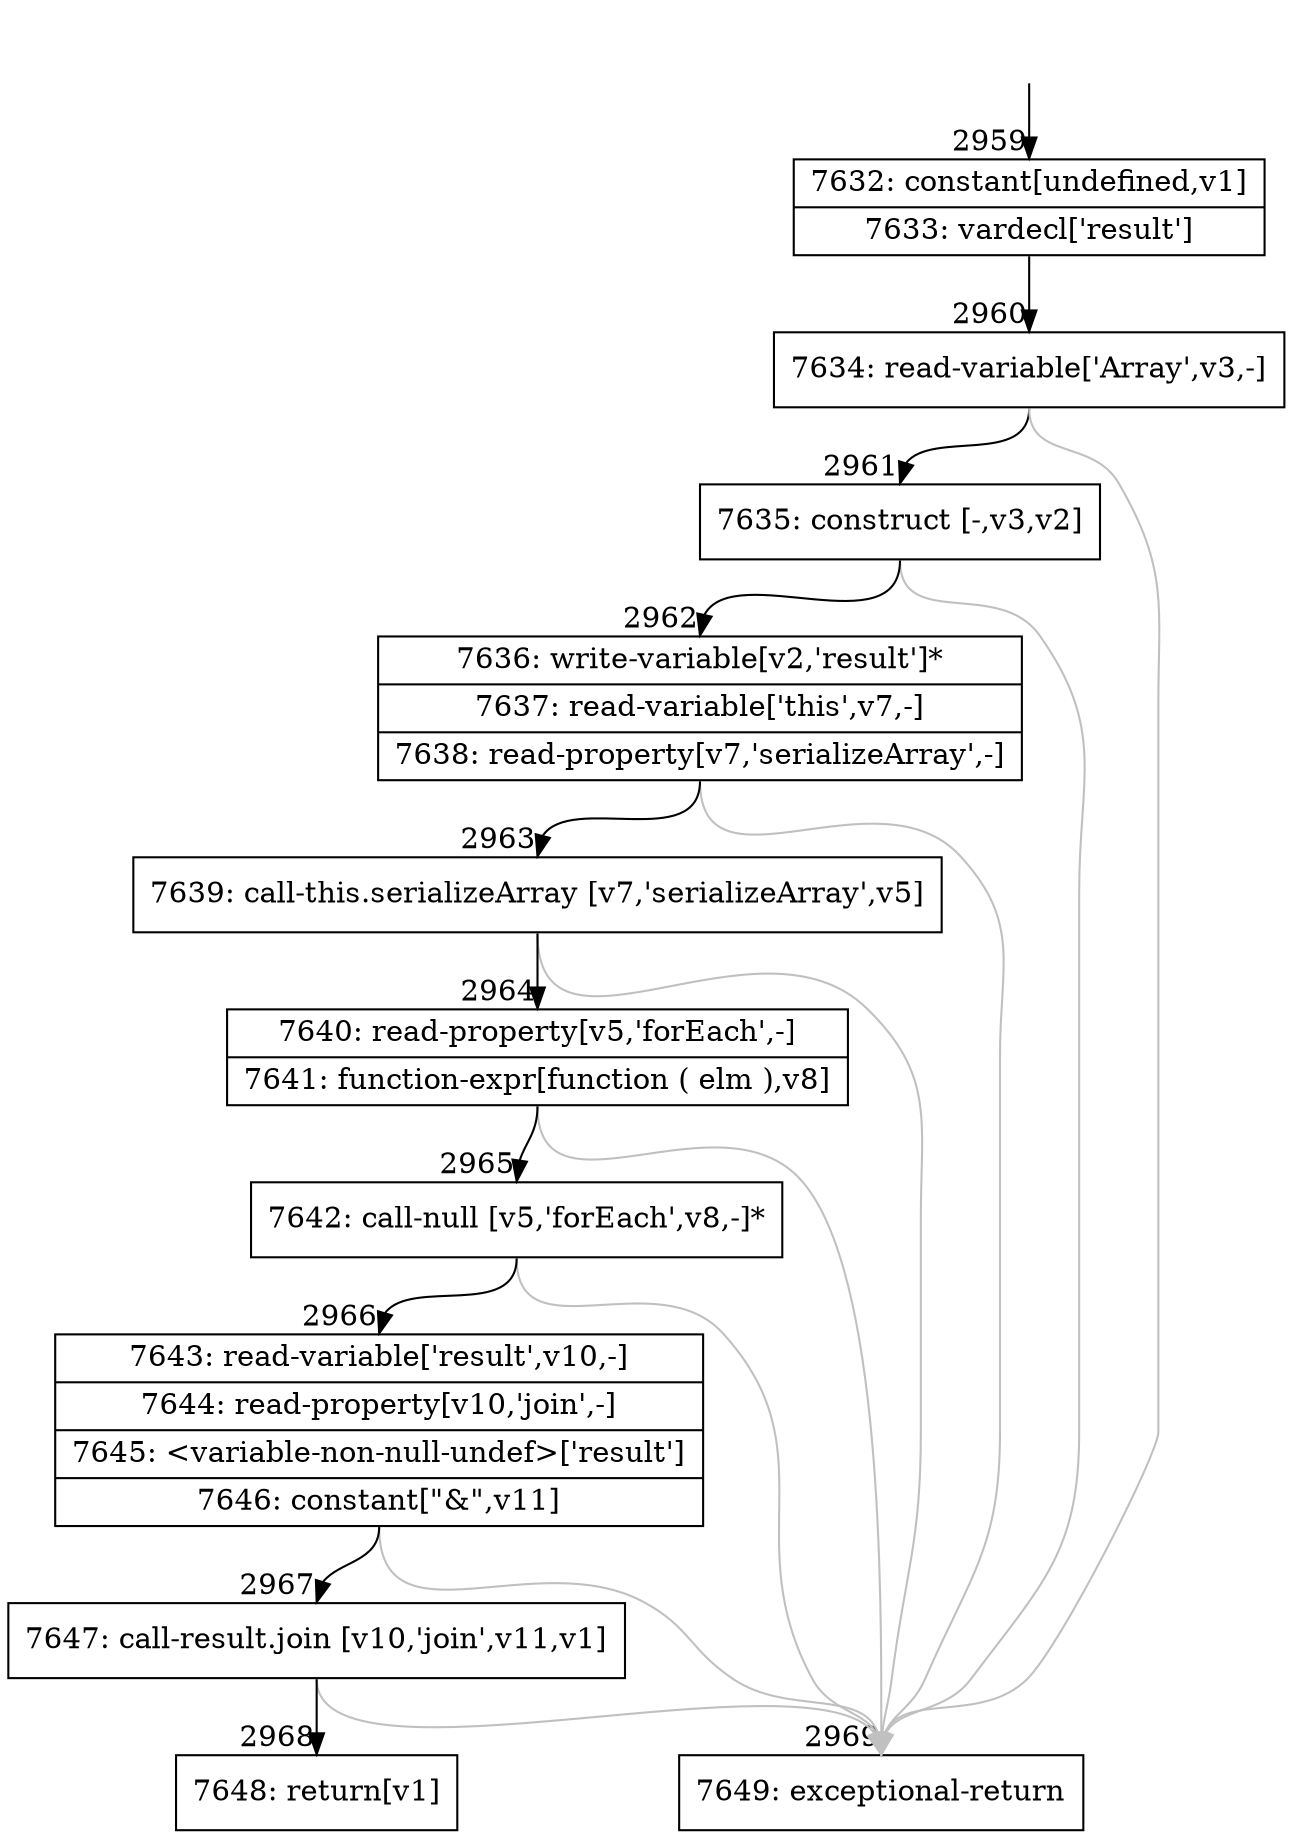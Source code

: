 digraph {
rankdir="TD"
BB_entry248[shape=none,label=""];
BB_entry248 -> BB2959 [tailport=s, headport=n, headlabel="    2959"]
BB2959 [shape=record label="{7632: constant[undefined,v1]|7633: vardecl['result']}" ] 
BB2959 -> BB2960 [tailport=s, headport=n, headlabel="      2960"]
BB2960 [shape=record label="{7634: read-variable['Array',v3,-]}" ] 
BB2960 -> BB2961 [tailport=s, headport=n, headlabel="      2961"]
BB2960 -> BB2969 [tailport=s, headport=n, color=gray, headlabel="      2969"]
BB2961 [shape=record label="{7635: construct [-,v3,v2]}" ] 
BB2961 -> BB2962 [tailport=s, headport=n, headlabel="      2962"]
BB2961 -> BB2969 [tailport=s, headport=n, color=gray]
BB2962 [shape=record label="{7636: write-variable[v2,'result']*|7637: read-variable['this',v7,-]|7638: read-property[v7,'serializeArray',-]}" ] 
BB2962 -> BB2963 [tailport=s, headport=n, headlabel="      2963"]
BB2962 -> BB2969 [tailport=s, headport=n, color=gray]
BB2963 [shape=record label="{7639: call-this.serializeArray [v7,'serializeArray',v5]}" ] 
BB2963 -> BB2964 [tailport=s, headport=n, headlabel="      2964"]
BB2963 -> BB2969 [tailport=s, headport=n, color=gray]
BB2964 [shape=record label="{7640: read-property[v5,'forEach',-]|7641: function-expr[function ( elm ),v8]}" ] 
BB2964 -> BB2965 [tailport=s, headport=n, headlabel="      2965"]
BB2964 -> BB2969 [tailport=s, headport=n, color=gray]
BB2965 [shape=record label="{7642: call-null [v5,'forEach',v8,-]*}" ] 
BB2965 -> BB2966 [tailport=s, headport=n, headlabel="      2966"]
BB2965 -> BB2969 [tailport=s, headport=n, color=gray]
BB2966 [shape=record label="{7643: read-variable['result',v10,-]|7644: read-property[v10,'join',-]|7645: \<variable-non-null-undef\>['result']|7646: constant[\"&\",v11]}" ] 
BB2966 -> BB2967 [tailport=s, headport=n, headlabel="      2967"]
BB2966 -> BB2969 [tailport=s, headport=n, color=gray]
BB2967 [shape=record label="{7647: call-result.join [v10,'join',v11,v1]}" ] 
BB2967 -> BB2968 [tailport=s, headport=n, headlabel="      2968"]
BB2967 -> BB2969 [tailport=s, headport=n, color=gray]
BB2968 [shape=record label="{7648: return[v1]}" ] 
BB2969 [shape=record label="{7649: exceptional-return}" ] 
//#$~ 1539
}
